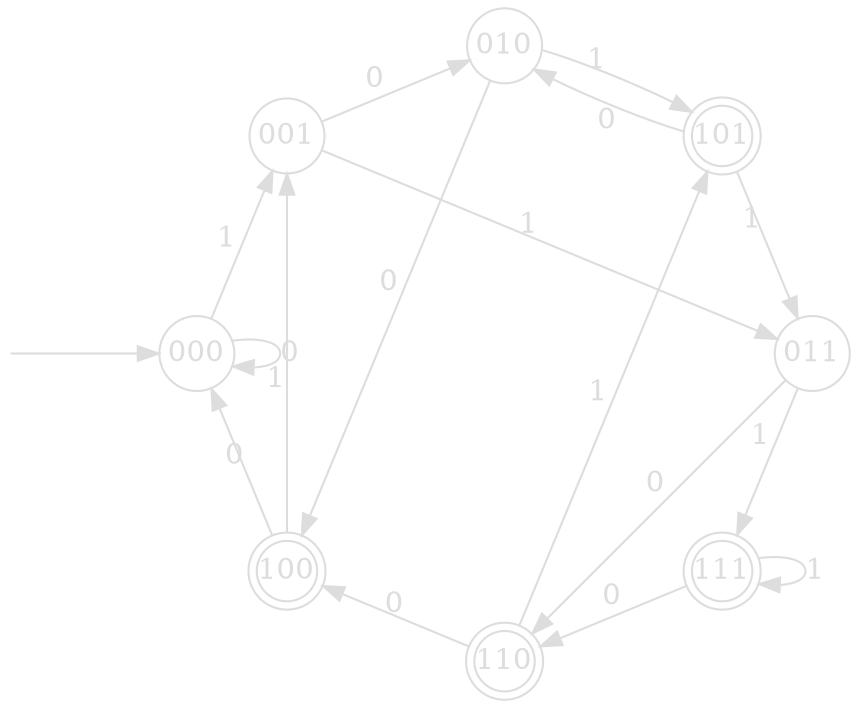 digraph {
    layout="circo";
    bgcolor="transparent";
    rankdir=LR;
    start [shape=none, label="", width=0];
    node [shape=doublecircle, fixedsize=shape, width=0.4, mindist=2, color="#dddddd", fontcolor="#dddddd"];
    edge [color="#dddddd", fontcolor="#dddddd"];
    q100 [label="100"];
    q101 [label="101"];
    q110 [label="110"];
    q111 [label="111"];
    node [shape=circle, fixedsize=shape, width=0.5];
    q000 [label="000"];
    q001 [label="001"];
    q010 [label="010"];
    q011 [label="011"];
    start -> q000;
    q000 -> q000 [label="0"];
    q000 -> q001 [label="1"];
    q001 -> q010 [label="0"];
    q001 -> q011 [label="1"];
    q010 -> q100 [label="0"];
    q010 -> q101 [label="1"];
    q011 -> q110 [label="0"];
    q011 -> q111 [label="1"];
    q100 -> q000 [label="0"];
    q100 -> q001 [label="1"];
    q101 -> q010 [label="0"];
    q101 -> q011 [label="1"];
    q110 -> q100 [label="0"];
    q110 -> q101 [label="1"];
    q111 -> q110 [label="0"];
    q111 -> q111 [label="1"];
}